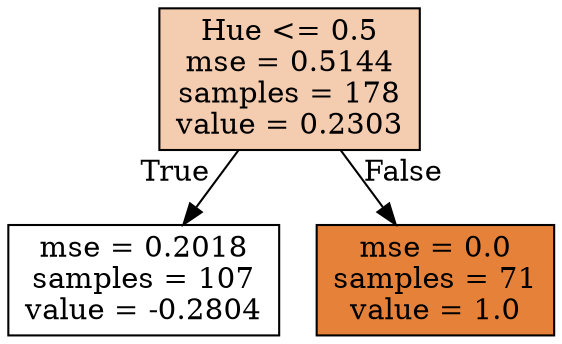 digraph Tree {
node [shape=box, style="filled", color="black"] ;
graph [ranksep=equally, splines=polyline] ;
0 [label="Hue <= 0.5\nmse = 0.5144\nsamples = 178\nvalue = 0.2303", fillcolor="#e5813966"] ;
1 [label="mse = 0.2018\nsamples = 107\nvalue = -0.2804", fillcolor="#e5813900"] ;
0 -> 1 [labeldistance=2.5, labelangle=45, headlabel="True"] ;
2 [label="mse = 0.0\nsamples = 71\nvalue = 1.0", fillcolor="#e58139ff"] ;
0 -> 2 [labeldistance=2.5, labelangle=-45, headlabel="False"] ;
{rank=same ; 0} ;
{rank=same ; 1; 2} ;
}